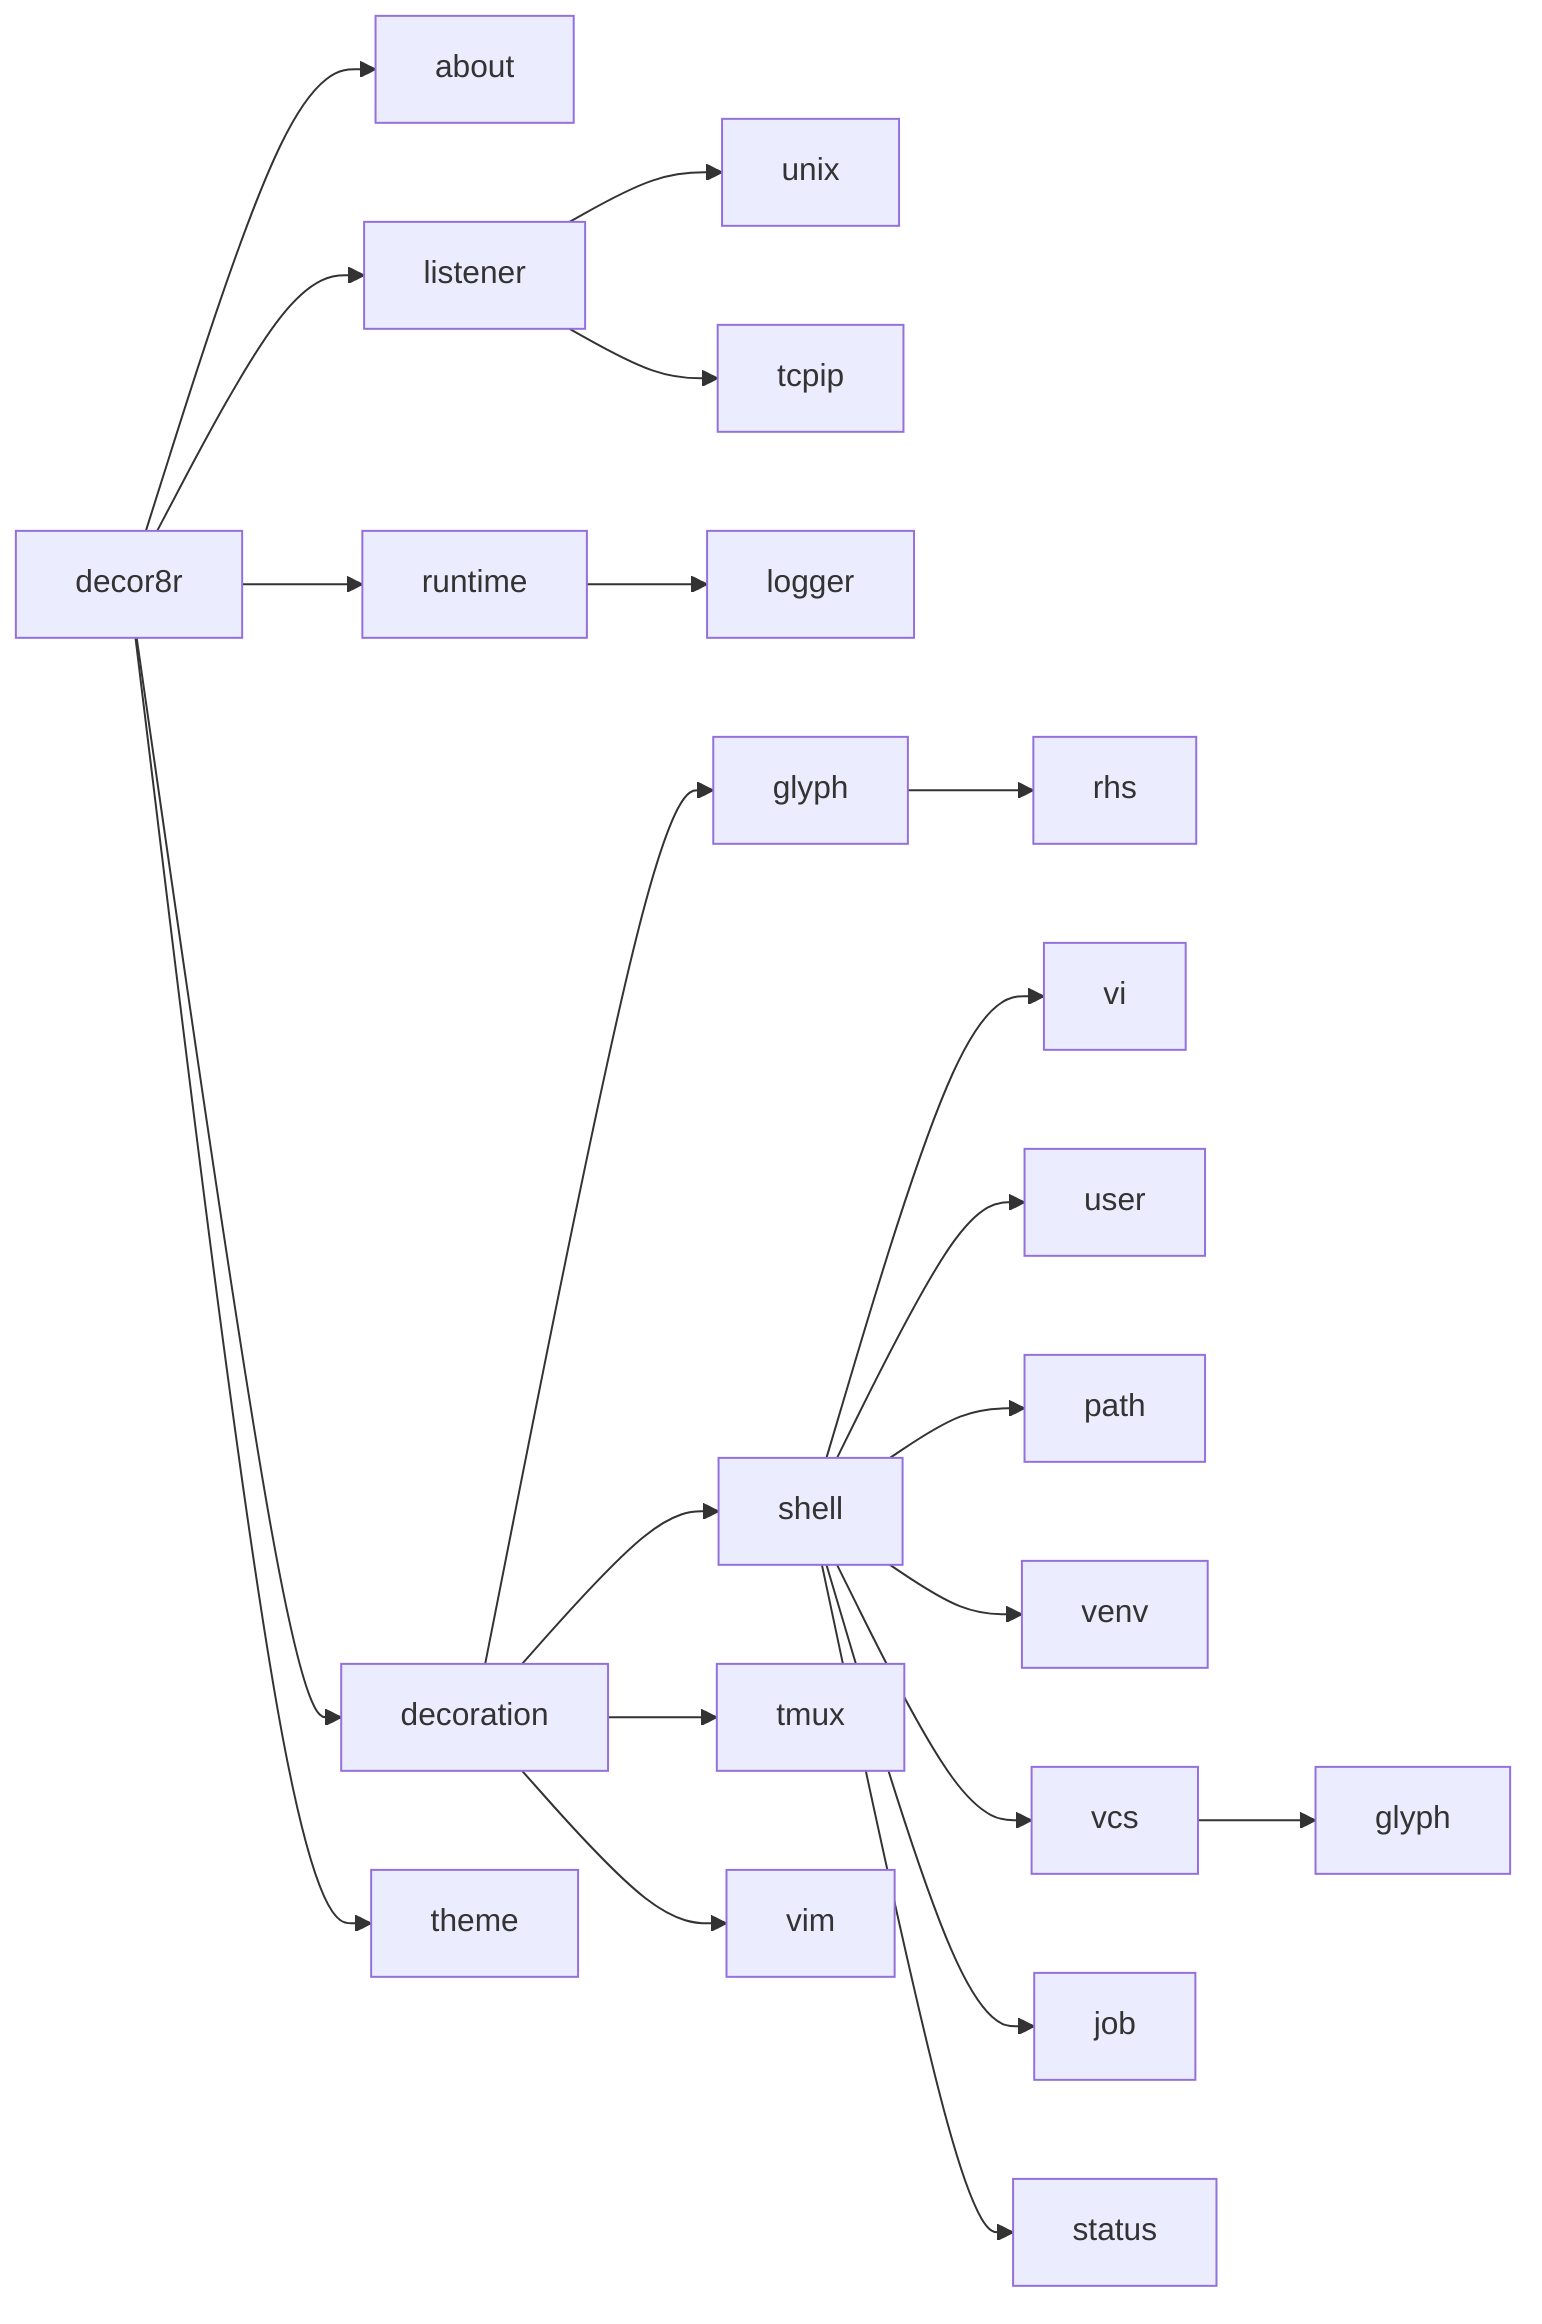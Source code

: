 graph LR
  /[decor8r]
  A[about]
  L[listener]
    LU[unix]
    LI[tcpip]
  R[runtime]
    RL[logger]
  D[decoration]
    DG[glyph]
      DGR[rhs]
  S[shell]
    SV[vi]
    SU[user]
    SD[path]
    SP[venv]
    SG[vcs]
      SGG[glyph]
    SJ[job]
    SS[status]
  T[tmux]
  V[vim]
  G[theme]

  / --> A
  / --> L
    L --> LU
    L --> LI
  / --> R
    R --> RL
  / --> D
    D --> DG
      DG --> DGR
    D --> S
      S --> SV
      S --> SU
      S --> SP
      S --> SD
      S --> SG
        SG --> SGG
      S --> SJ
      S --> SS
    D --> T
    D --> V
  / --> G